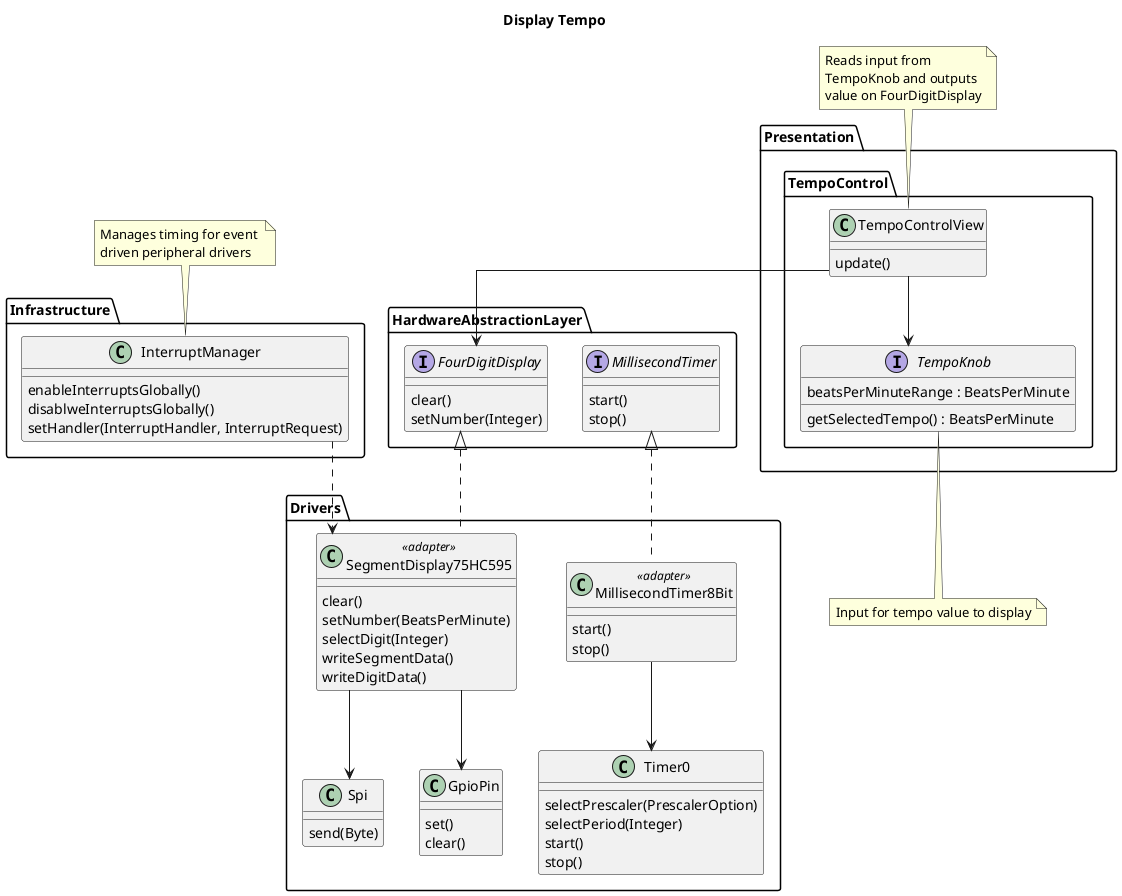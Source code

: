 @startuml

skinparam linetype ortho

title Display Tempo


''' Class definitions '''

Package "Presentation"
{
	Package "TempoControl"
	{
		class TempoControlView
		{
			update()
		}

		interface TempoKnob
		{
			beatsPerMinuteRange : BeatsPerMinute
			getSelectedTempo() : BeatsPerMinute
		}
	}
}

Package "HardwareAbstractionLayer"
{
	interface FourDigitDisplay
	{
		clear()
		setNumber(Integer)
	}

	interface MillisecondTimer
	{
		start()
		stop()
	}
}

Package "Drivers"
{
	class SegmentDisplay75HC595 << adapter >>
	{
		clear()
		setNumber(BeatsPerMinute)
		selectDigit(Integer)
		writeSegmentData()
		writeDigitData()
	}

	class Spi
	{
		send(Byte)
	}

	class GpioPin
	{
		set()
		clear()
	}

	class MillisecondTimer8Bit << adapter >>
	{
		start()
		stop()
	}

	class Timer0
	{
		selectPrescaler(PrescalerOption)
		selectPeriod(Integer)
		start()
		stop()
	}
}

Package "Infrastructure"
{
	class InterruptManager
	{
		enableInterruptsGlobally()
		disablweInterruptsGlobally()
		setHandler(InterruptHandler, InterruptRequest)
	}
}

''' Class notes '''
note top of InterruptManager: Manages timing for event \ndriven peripheral drivers
note top of TempoControlView: Reads input from\nTempoKnob and outputs\nvalue on FourDigitDisplay
note bottom of TempoKnob: Input for tempo value to display

''' Class relations '''

TempoControlView -down-> TempoKnob
TempoControlView -down-> FourDigitDisplay

FourDigitDisplay <|.. SegmentDisplay75HC595
SegmentDisplay75HC595 -down-> Spi
SegmentDisplay75HC595 -down-> GpioPin

MillisecondTimer <|.. MillisecondTimer8Bit
MillisecondTimer8Bit -down-> Timer0

InterruptManager ..> SegmentDisplay75HC595

@enduml
